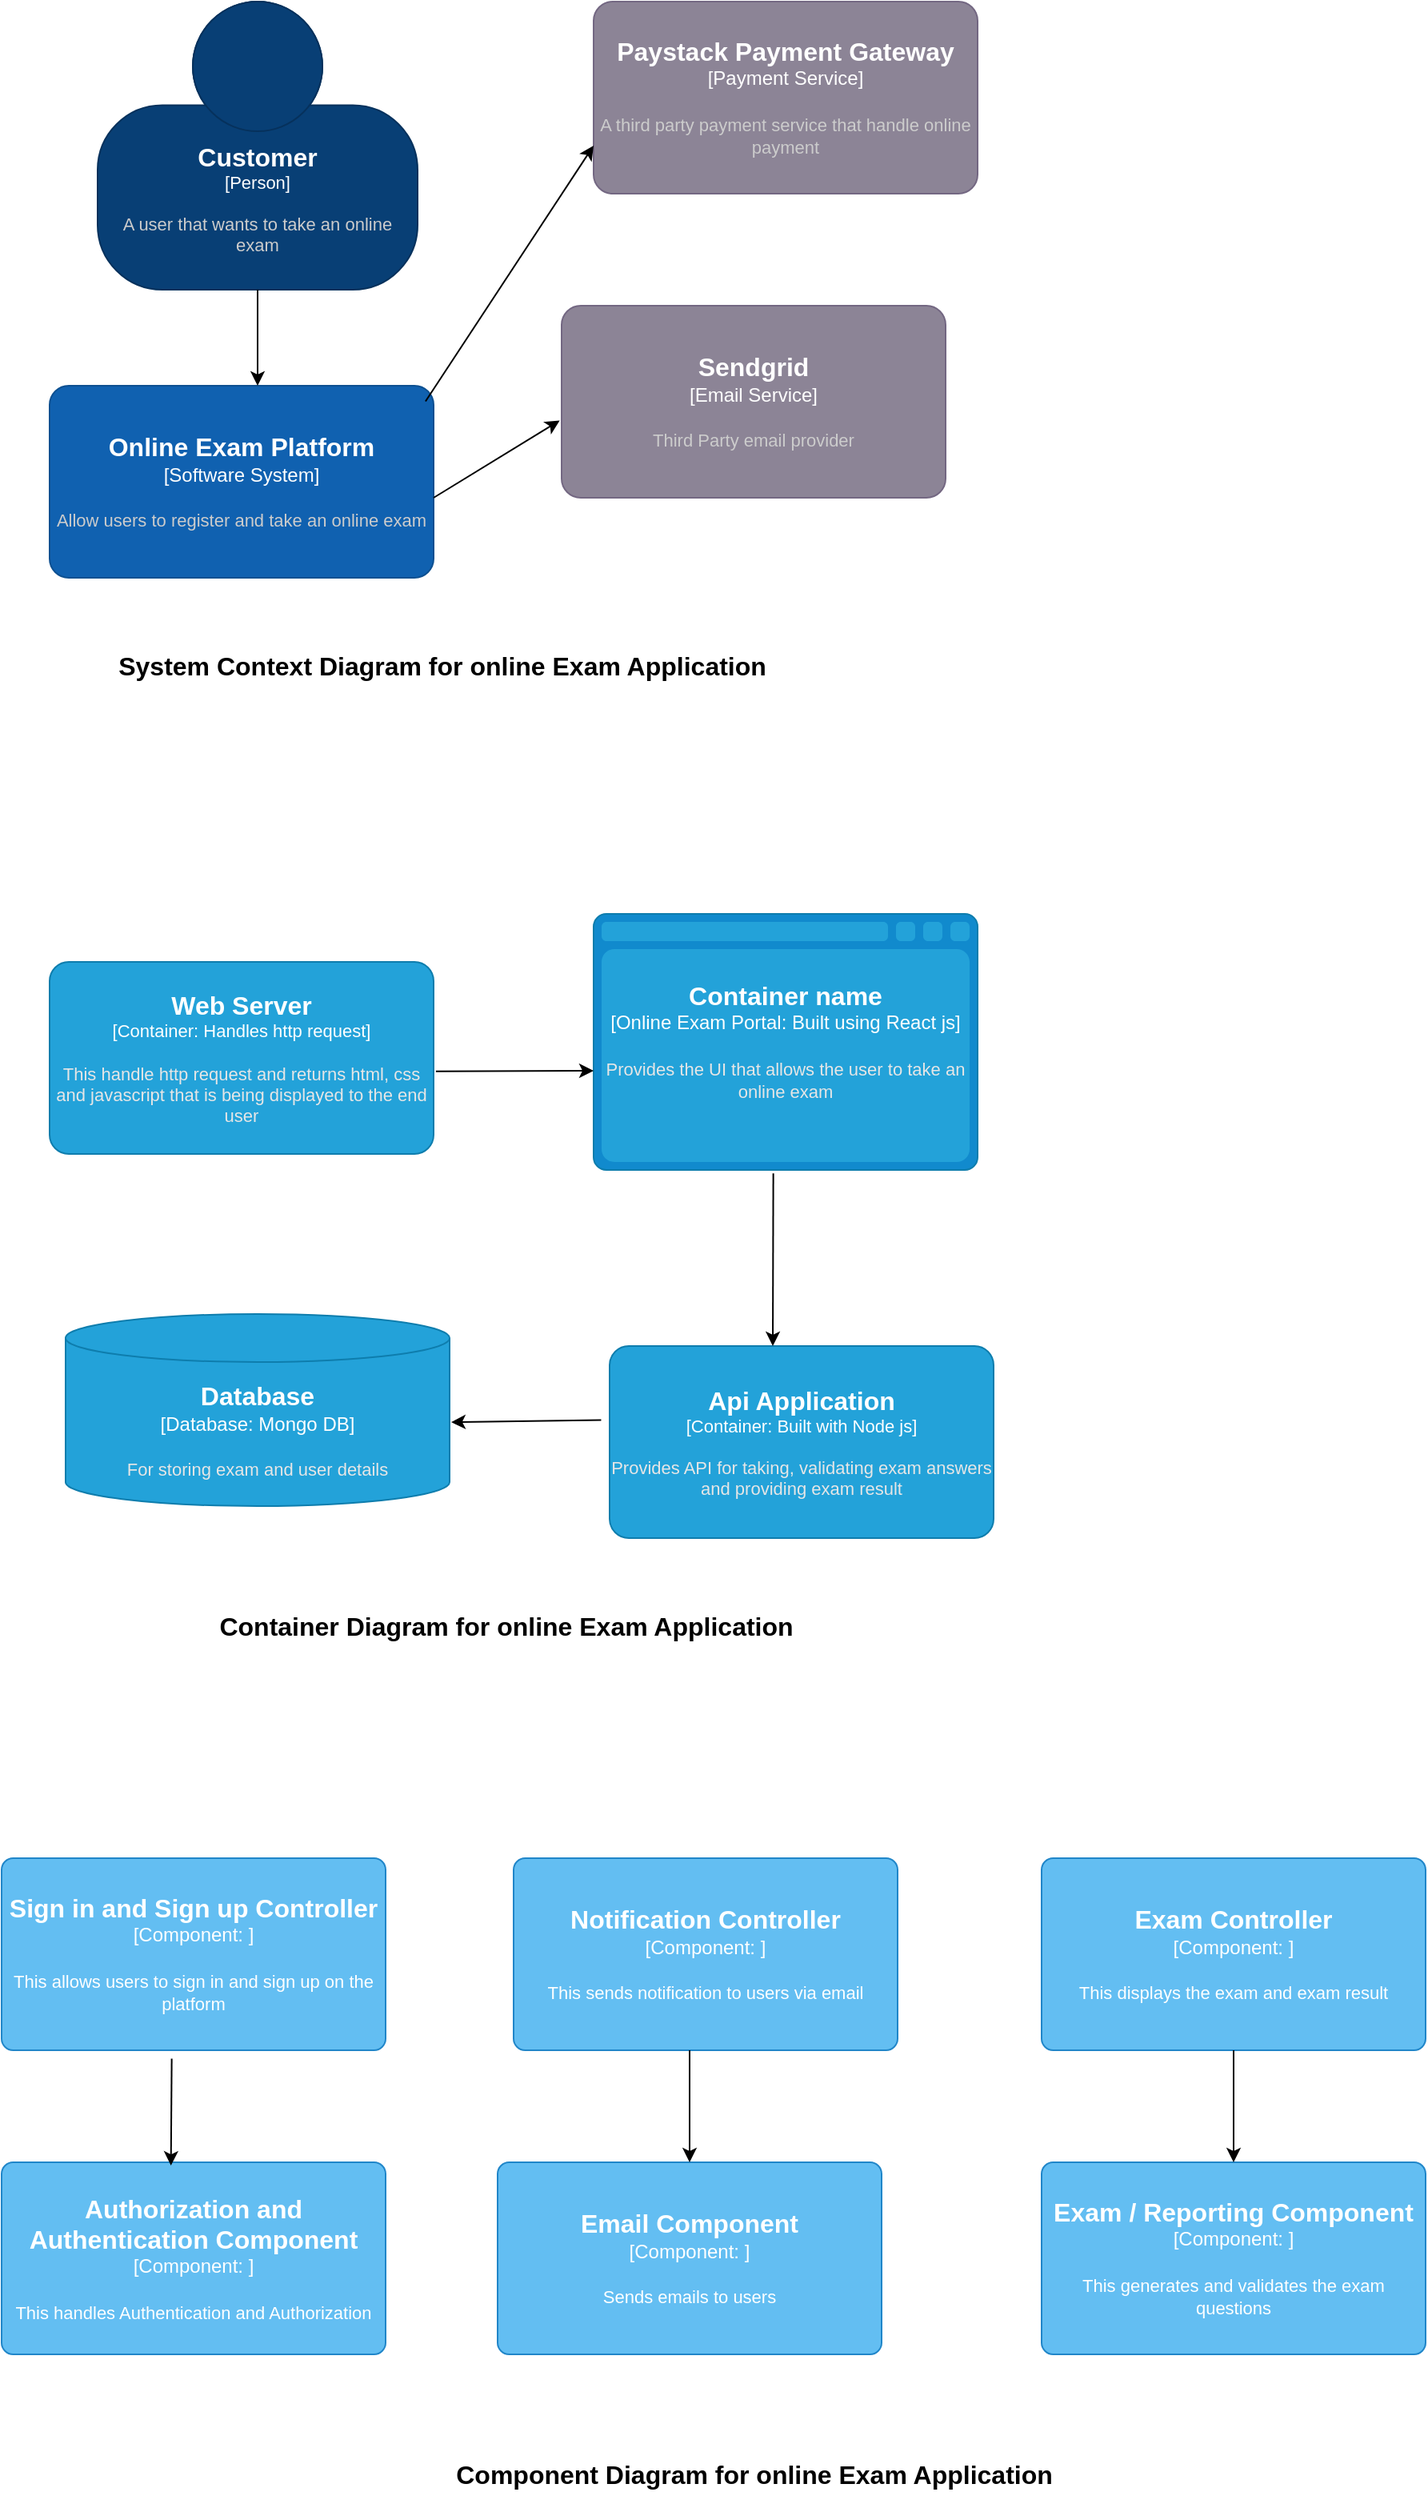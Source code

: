 <mxfile version="21.1.2" type="github">
  <diagram name="Page-1" id="EJOIkDZQvGeuRmHc1DrX">
    <mxGraphModel dx="1179" dy="686" grid="1" gridSize="10" guides="1" tooltips="1" connect="1" arrows="1" fold="1" page="1" pageScale="1" pageWidth="1100" pageHeight="1700" math="0" shadow="0">
      <root>
        <mxCell id="0" />
        <mxCell id="1" parent="0" />
        <object placeholders="1" c4Name="Customer" c4Type="Person" c4Description="A user that wants to take an online exam&#xa;" label="&lt;font style=&quot;font-size: 16px&quot;&gt;&lt;b&gt;%c4Name%&lt;/b&gt;&lt;/font&gt;&lt;div&gt;[%c4Type%]&lt;/div&gt;&lt;br&gt;&lt;div&gt;&lt;font style=&quot;font-size: 11px&quot;&gt;&lt;font color=&quot;#cccccc&quot;&gt;%c4Description%&lt;/font&gt;&lt;/div&gt;" id="nLN0NpIm_SWF-HJq-x7p-1">
          <mxCell style="html=1;fontSize=11;dashed=0;whiteSpace=wrap;fillColor=#083F75;strokeColor=#06315C;fontColor=#ffffff;shape=mxgraph.c4.person2;align=center;metaEdit=1;points=[[0.5,0,0],[1,0.5,0],[1,0.75,0],[0.75,1,0],[0.5,1,0],[0.25,1,0],[0,0.75,0],[0,0.5,0]];resizable=0;" vertex="1" parent="1">
            <mxGeometry x="100" y="30" width="200" height="180" as="geometry" />
          </mxCell>
        </object>
        <object placeholders="1" c4Name="Online Exam Platform&#xa;" c4Type="Software System" c4Description="Allow users to register and take an online exam" label="&lt;font style=&quot;font-size: 16px&quot;&gt;&lt;b&gt;%c4Name%&lt;/b&gt;&lt;/font&gt;&lt;div&gt;[%c4Type%]&lt;/div&gt;&lt;br&gt;&lt;div&gt;&lt;font style=&quot;font-size: 11px&quot;&gt;&lt;font color=&quot;#cccccc&quot;&gt;%c4Description%&lt;/font&gt;&lt;/div&gt;" id="nLN0NpIm_SWF-HJq-x7p-2">
          <mxCell style="rounded=1;whiteSpace=wrap;html=1;labelBackgroundColor=none;fillColor=#1061B0;fontColor=#ffffff;align=center;arcSize=10;strokeColor=#0D5091;metaEdit=1;resizable=0;points=[[0.25,0,0],[0.5,0,0],[0.75,0,0],[1,0.25,0],[1,0.5,0],[1,0.75,0],[0.75,1,0],[0.5,1,0],[0.25,1,0],[0,0.75,0],[0,0.5,0],[0,0.25,0]];" vertex="1" parent="1">
            <mxGeometry x="70" y="270" width="240" height="120" as="geometry" />
          </mxCell>
        </object>
        <object placeholders="1" c4Name="Paystack Payment Gateway" c4Type="Payment Service" c4Description="A third party payment service that handle online payment" label="&lt;font style=&quot;font-size: 16px&quot;&gt;&lt;b&gt;%c4Name%&lt;/b&gt;&lt;/font&gt;&lt;div&gt;[%c4Type%]&lt;/div&gt;&lt;br&gt;&lt;div&gt;&lt;font style=&quot;font-size: 11px&quot;&gt;&lt;font color=&quot;#cccccc&quot;&gt;%c4Description%&lt;/font&gt;&lt;/div&gt;" id="nLN0NpIm_SWF-HJq-x7p-3">
          <mxCell style="rounded=1;whiteSpace=wrap;html=1;labelBackgroundColor=none;fillColor=#8C8496;fontColor=#ffffff;align=center;arcSize=10;strokeColor=#736782;metaEdit=1;resizable=0;points=[[0.25,0,0],[0.5,0,0],[0.75,0,0],[1,0.25,0],[1,0.5,0],[1,0.75,0],[0.75,1,0],[0.5,1,0],[0.25,1,0],[0,0.75,0],[0,0.5,0],[0,0.25,0]];" vertex="1" parent="1">
            <mxGeometry x="410" y="30" width="240" height="120" as="geometry" />
          </mxCell>
        </object>
        <object placeholders="1" c4Name="Sendgrid" c4Type="Email Service" c4Description="Third Party email provider" label="&lt;font style=&quot;font-size: 16px&quot;&gt;&lt;b&gt;%c4Name%&lt;/b&gt;&lt;/font&gt;&lt;div&gt;[%c4Type%]&lt;/div&gt;&lt;br&gt;&lt;div&gt;&lt;font style=&quot;font-size: 11px&quot;&gt;&lt;font color=&quot;#cccccc&quot;&gt;%c4Description%&lt;/font&gt;&lt;/div&gt;" id="nLN0NpIm_SWF-HJq-x7p-6">
          <mxCell style="rounded=1;whiteSpace=wrap;html=1;labelBackgroundColor=none;fillColor=#8C8496;fontColor=#ffffff;align=center;arcSize=10;strokeColor=#736782;metaEdit=1;resizable=0;points=[[0.25,0,0],[0.5,0,0],[0.75,0,0],[1,0.25,0],[1,0.5,0],[1,0.75,0],[0.75,1,0],[0.5,1,0],[0.25,1,0],[0,0.75,0],[0,0.5,0],[0,0.25,0]];" vertex="1" parent="1">
            <mxGeometry x="390" y="220" width="240" height="120" as="geometry" />
          </mxCell>
        </object>
        <mxCell id="nLN0NpIm_SWF-HJq-x7p-7" value="" style="endArrow=classic;html=1;rounded=0;" edge="1" parent="1" source="nLN0NpIm_SWF-HJq-x7p-1">
          <mxGeometry width="50" height="50" relative="1" as="geometry">
            <mxPoint x="190" y="200" as="sourcePoint" />
            <mxPoint x="200" y="270" as="targetPoint" />
          </mxGeometry>
        </mxCell>
        <mxCell id="nLN0NpIm_SWF-HJq-x7p-9" value="" style="endArrow=classic;html=1;rounded=0;exitX=0.979;exitY=0.081;exitDx=0;exitDy=0;exitPerimeter=0;entryX=0;entryY=0.75;entryDx=0;entryDy=0;entryPerimeter=0;" edge="1" parent="1" source="nLN0NpIm_SWF-HJq-x7p-2" target="nLN0NpIm_SWF-HJq-x7p-3">
          <mxGeometry width="50" height="50" relative="1" as="geometry">
            <mxPoint x="400" y="360" as="sourcePoint" />
            <mxPoint x="450" y="310" as="targetPoint" />
          </mxGeometry>
        </mxCell>
        <mxCell id="nLN0NpIm_SWF-HJq-x7p-10" value="" style="endArrow=classic;html=1;rounded=0;entryX=-0.005;entryY=0.598;entryDx=0;entryDy=0;entryPerimeter=0;" edge="1" parent="1" target="nLN0NpIm_SWF-HJq-x7p-6">
          <mxGeometry width="50" height="50" relative="1" as="geometry">
            <mxPoint x="310" y="340" as="sourcePoint" />
            <mxPoint x="390" y="330" as="targetPoint" />
          </mxGeometry>
        </mxCell>
        <mxCell id="nLN0NpIm_SWF-HJq-x7p-11" value="&lt;b&gt;&lt;font style=&quot;font-size: 16px;&quot;&gt;System Context Diagram for online Exam Application&lt;/font&gt;&lt;/b&gt;" style="text;html=1;align=center;verticalAlign=middle;resizable=0;points=[];autosize=1;strokeColor=none;fillColor=none;" vertex="1" parent="1">
          <mxGeometry x="100" y="430" width="430" height="30" as="geometry" />
        </mxCell>
        <object placeholders="1" c4Name="Web Server" c4Type="Container" c4Technology="Handles http request" c4Description="This handle http request and returns html, css and javascript that is being displayed to the end user" label="&lt;font style=&quot;font-size: 16px&quot;&gt;&lt;b&gt;%c4Name%&lt;/b&gt;&lt;/font&gt;&lt;div&gt;[%c4Type%: %c4Technology%]&lt;/div&gt;&lt;br&gt;&lt;div&gt;&lt;font style=&quot;font-size: 11px&quot;&gt;&lt;font color=&quot;#E6E6E6&quot;&gt;%c4Description%&lt;/font&gt;&lt;/div&gt;" id="nLN0NpIm_SWF-HJq-x7p-12">
          <mxCell style="rounded=1;whiteSpace=wrap;html=1;fontSize=11;labelBackgroundColor=none;fillColor=#23A2D9;fontColor=#ffffff;align=center;arcSize=10;strokeColor=#0E7DAD;metaEdit=1;resizable=0;points=[[0.25,0,0],[0.5,0,0],[0.75,0,0],[1,0.25,0],[1,0.5,0],[1,0.75,0],[0.75,1,0],[0.5,1,0],[0.25,1,0],[0,0.75,0],[0,0.5,0],[0,0.25,0]];" vertex="1" parent="1">
            <mxGeometry x="70" y="630" width="240" height="120" as="geometry" />
          </mxCell>
        </object>
        <object placeholders="1" c4Name="Api Application" c4Type="Container" c4Technology="Built with Node js" c4Description="Provides API for taking, validating exam answers and providing exam result" label="&lt;font style=&quot;font-size: 16px&quot;&gt;&lt;b&gt;%c4Name%&lt;/b&gt;&lt;/font&gt;&lt;div&gt;[%c4Type%: %c4Technology%]&lt;/div&gt;&lt;br&gt;&lt;div&gt;&lt;font style=&quot;font-size: 11px&quot;&gt;&lt;font color=&quot;#E6E6E6&quot;&gt;%c4Description%&lt;/font&gt;&lt;/div&gt;" id="nLN0NpIm_SWF-HJq-x7p-14">
          <mxCell style="rounded=1;whiteSpace=wrap;html=1;fontSize=11;labelBackgroundColor=none;fillColor=#23A2D9;fontColor=#ffffff;align=center;arcSize=10;strokeColor=#0E7DAD;metaEdit=1;resizable=0;points=[[0.25,0,0],[0.5,0,0],[0.75,0,0],[1,0.25,0],[1,0.5,0],[1,0.75,0],[0.75,1,0],[0.5,1,0],[0.25,1,0],[0,0.75,0],[0,0.5,0],[0,0.25,0]];" vertex="1" parent="1">
            <mxGeometry x="420" y="870" width="240" height="120" as="geometry" />
          </mxCell>
        </object>
        <object placeholders="1" c4Type="Container name" c4Container="Online Exam Portal" c4Technology="Built using React js" c4Description="Provides the UI that allows the user to take an online exam" label="&lt;font style=&quot;font-size: 16px&quot;&gt;&lt;b&gt;%c4Type%&lt;/b&gt;&lt;/font&gt;&lt;div&gt;[%c4Container%:&amp;nbsp;%c4Technology%]&lt;/div&gt;&lt;br&gt;&lt;div&gt;&lt;font style=&quot;font-size: 11px&quot;&gt;&lt;font color=&quot;#E6E6E6&quot;&gt;%c4Description%&lt;/font&gt;&lt;/div&gt;" id="nLN0NpIm_SWF-HJq-x7p-16">
          <mxCell style="shape=mxgraph.c4.webBrowserContainer2;whiteSpace=wrap;html=1;boundedLbl=1;rounded=0;labelBackgroundColor=none;strokeColor=#118ACD;fillColor=#23A2D9;strokeColor=#118ACD;strokeColor2=#0E7DAD;fontSize=12;fontColor=#ffffff;align=center;metaEdit=1;points=[[0.5,0,0],[1,0.25,0],[1,0.5,0],[1,0.75,0],[0.5,1,0],[0,0.75,0],[0,0.5,0],[0,0.25,0]];resizable=0;" vertex="1" parent="1">
            <mxGeometry x="410" y="600" width="240" height="160" as="geometry" />
          </mxCell>
        </object>
        <object placeholders="1" c4Type="Database" c4Container="Database" c4Technology="Mongo DB" c4Description="For storing exam and user details" label="&lt;font style=&quot;font-size: 16px&quot;&gt;&lt;b&gt;%c4Type%&lt;/b&gt;&lt;/font&gt;&lt;div&gt;[%c4Container%:&amp;nbsp;%c4Technology%]&lt;/div&gt;&lt;br&gt;&lt;div&gt;&lt;font style=&quot;font-size: 11px&quot;&gt;&lt;font color=&quot;#E6E6E6&quot;&gt;%c4Description%&lt;/font&gt;&lt;/div&gt;" id="nLN0NpIm_SWF-HJq-x7p-17">
          <mxCell style="shape=cylinder3;size=15;whiteSpace=wrap;html=1;boundedLbl=1;rounded=0;labelBackgroundColor=none;fillColor=#23A2D9;fontSize=12;fontColor=#ffffff;align=center;strokeColor=#0E7DAD;metaEdit=1;points=[[0.5,0,0],[1,0.25,0],[1,0.5,0],[1,0.75,0],[0.5,1,0],[0,0.75,0],[0,0.5,0],[0,0.25,0]];resizable=0;" vertex="1" parent="1">
            <mxGeometry x="80" y="850" width="240" height="120" as="geometry" />
          </mxCell>
        </object>
        <object placeholders="1" c4Name="Sign in and Sign up Controller" c4Type="Component" c4Technology="" c4Description="This allows users to sign in and sign up on the platform" label="&lt;font style=&quot;font-size: 16px&quot;&gt;&lt;b&gt;%c4Name%&lt;/b&gt;&lt;/font&gt;&lt;div&gt;[%c4Type%: %c4Technology%]&lt;/div&gt;&lt;br&gt;&lt;div&gt;&lt;font style=&quot;font-size: 11px&quot;&gt;%c4Description%&lt;/font&gt;&lt;/div&gt;" id="nLN0NpIm_SWF-HJq-x7p-18">
          <mxCell style="rounded=1;whiteSpace=wrap;html=1;labelBackgroundColor=none;fillColor=#63BEF2;fontColor=#ffffff;align=center;arcSize=6;strokeColor=#2086C9;metaEdit=1;resizable=0;points=[[0.25,0,0],[0.5,0,0],[0.75,0,0],[1,0.25,0],[1,0.5,0],[1,0.75,0],[0.75,1,0],[0.5,1,0],[0.25,1,0],[0,0.75,0],[0,0.5,0],[0,0.25,0]];" vertex="1" parent="1">
            <mxGeometry x="40" y="1190" width="240" height="120" as="geometry" />
          </mxCell>
        </object>
        <object placeholders="1" c4Name="Email Component" c4Type="Component" c4Technology="" c4Description="Sends emails to users" label="&lt;font style=&quot;font-size: 16px&quot;&gt;&lt;b&gt;%c4Name%&lt;/b&gt;&lt;/font&gt;&lt;div&gt;[%c4Type%: %c4Technology%]&lt;/div&gt;&lt;br&gt;&lt;div&gt;&lt;font style=&quot;font-size: 11px&quot;&gt;%c4Description%&lt;/font&gt;&lt;/div&gt;" id="nLN0NpIm_SWF-HJq-x7p-19">
          <mxCell style="rounded=1;whiteSpace=wrap;html=1;labelBackgroundColor=none;fillColor=#63BEF2;fontColor=#ffffff;align=center;arcSize=6;strokeColor=#2086C9;metaEdit=1;resizable=0;points=[[0.25,0,0],[0.5,0,0],[0.75,0,0],[1,0.25,0],[1,0.5,0],[1,0.75,0],[0.75,1,0],[0.5,1,0],[0.25,1,0],[0,0.75,0],[0,0.5,0],[0,0.25,0]];" vertex="1" parent="1">
            <mxGeometry x="350" y="1380" width="240" height="120" as="geometry" />
          </mxCell>
        </object>
        <object placeholders="1" c4Name="Authorization and Authentication Component" c4Type="Component" c4Technology="" c4Description="This handles Authentication and Authorization" label="&lt;font style=&quot;font-size: 16px&quot;&gt;&lt;b&gt;%c4Name%&lt;/b&gt;&lt;/font&gt;&lt;div&gt;[%c4Type%: %c4Technology%]&lt;/div&gt;&lt;br&gt;&lt;div&gt;&lt;font style=&quot;font-size: 11px&quot;&gt;%c4Description%&lt;/font&gt;&lt;/div&gt;" id="nLN0NpIm_SWF-HJq-x7p-20">
          <mxCell style="rounded=1;whiteSpace=wrap;html=1;labelBackgroundColor=none;fillColor=#63BEF2;fontColor=#ffffff;align=center;arcSize=6;strokeColor=#2086C9;metaEdit=1;resizable=0;points=[[0.25,0,0],[0.5,0,0],[0.75,0,0],[1,0.25,0],[1,0.5,0],[1,0.75,0],[0.75,1,0],[0.5,1,0],[0.25,1,0],[0,0.75,0],[0,0.5,0],[0,0.25,0]];" vertex="1" parent="1">
            <mxGeometry x="40" y="1380" width="240" height="120" as="geometry" />
          </mxCell>
        </object>
        <object placeholders="1" c4Name="Exam Controller" c4Type="Component" c4Technology="" c4Description="This displays the exam and exam result" label="&lt;font style=&quot;font-size: 16px&quot;&gt;&lt;b&gt;%c4Name%&lt;/b&gt;&lt;/font&gt;&lt;div&gt;[%c4Type%: %c4Technology%]&lt;/div&gt;&lt;br&gt;&lt;div&gt;&lt;font style=&quot;font-size: 11px&quot;&gt;%c4Description%&lt;/font&gt;&lt;/div&gt;" id="nLN0NpIm_SWF-HJq-x7p-21">
          <mxCell style="rounded=1;whiteSpace=wrap;html=1;labelBackgroundColor=none;fillColor=#63BEF2;fontColor=#ffffff;align=center;arcSize=6;strokeColor=#2086C9;metaEdit=1;resizable=0;points=[[0.25,0,0],[0.5,0,0],[0.75,0,0],[1,0.25,0],[1,0.5,0],[1,0.75,0],[0.75,1,0],[0.5,1,0],[0.25,1,0],[0,0.75,0],[0,0.5,0],[0,0.25,0]];" vertex="1" parent="1">
            <mxGeometry x="690" y="1190" width="240" height="120" as="geometry" />
          </mxCell>
        </object>
        <object placeholders="1" c4Name="Notification Controller" c4Type="Component" c4Technology="" c4Description="This sends notification to users via email" label="&lt;font style=&quot;font-size: 16px&quot;&gt;&lt;b&gt;%c4Name%&lt;/b&gt;&lt;/font&gt;&lt;div&gt;[%c4Type%: %c4Technology%]&lt;/div&gt;&lt;br&gt;&lt;div&gt;&lt;font style=&quot;font-size: 11px&quot;&gt;%c4Description%&lt;/font&gt;&lt;/div&gt;" id="nLN0NpIm_SWF-HJq-x7p-22">
          <mxCell style="rounded=1;whiteSpace=wrap;html=1;labelBackgroundColor=none;fillColor=#63BEF2;fontColor=#ffffff;align=center;arcSize=6;strokeColor=#2086C9;metaEdit=1;resizable=0;points=[[0.25,0,0],[0.5,0,0],[0.75,0,0],[1,0.25,0],[1,0.5,0],[1,0.75,0],[0.75,1,0],[0.5,1,0],[0.25,1,0],[0,0.75,0],[0,0.5,0],[0,0.25,0]];" vertex="1" parent="1">
            <mxGeometry x="360" y="1190" width="240" height="120" as="geometry" />
          </mxCell>
        </object>
        <object placeholders="1" c4Name="Exam / Reporting Component" c4Type="Component" c4Technology="" c4Description="This generates and validates the exam questions" label="&lt;font style=&quot;font-size: 16px&quot;&gt;&lt;b&gt;%c4Name%&lt;/b&gt;&lt;/font&gt;&lt;div&gt;[%c4Type%: %c4Technology%]&lt;/div&gt;&lt;br&gt;&lt;div&gt;&lt;font style=&quot;font-size: 11px&quot;&gt;%c4Description%&lt;/font&gt;&lt;/div&gt;" id="nLN0NpIm_SWF-HJq-x7p-23">
          <mxCell style="rounded=1;whiteSpace=wrap;html=1;labelBackgroundColor=none;fillColor=#63BEF2;fontColor=#ffffff;align=center;arcSize=6;strokeColor=#2086C9;metaEdit=1;resizable=0;points=[[0.25,0,0],[0.5,0,0],[0.75,0,0],[1,0.25,0],[1,0.5,0],[1,0.75,0],[0.75,1,0],[0.5,1,0],[0.25,1,0],[0,0.75,0],[0,0.5,0],[0,0.25,0]];" vertex="1" parent="1">
            <mxGeometry x="690" y="1380" width="240" height="120" as="geometry" />
          </mxCell>
        </object>
        <mxCell id="nLN0NpIm_SWF-HJq-x7p-24" value="&lt;b&gt;&lt;font style=&quot;font-size: 16px;&quot;&gt;Component Diagram for online Exam Application&lt;/font&gt;&lt;/b&gt;" style="text;html=1;align=center;verticalAlign=middle;resizable=0;points=[];autosize=1;strokeColor=none;fillColor=none;" vertex="1" parent="1">
          <mxGeometry x="310" y="1560" width="400" height="30" as="geometry" />
        </mxCell>
        <mxCell id="nLN0NpIm_SWF-HJq-x7p-25" value="&lt;b&gt;&lt;font style=&quot;font-size: 16px;&quot;&gt;Container Diagram for online Exam Application&lt;/font&gt;&lt;/b&gt;" style="text;html=1;align=center;verticalAlign=middle;resizable=0;points=[];autosize=1;strokeColor=none;fillColor=none;" vertex="1" parent="1">
          <mxGeometry x="165" y="1030" width="380" height="30" as="geometry" />
        </mxCell>
        <mxCell id="nLN0NpIm_SWF-HJq-x7p-28" value="" style="endArrow=classic;html=1;rounded=0;exitX=1.006;exitY=0.57;exitDx=0;exitDy=0;exitPerimeter=0;" edge="1" parent="1" source="nLN0NpIm_SWF-HJq-x7p-12">
          <mxGeometry width="50" height="50" relative="1" as="geometry">
            <mxPoint x="400" y="810" as="sourcePoint" />
            <mxPoint x="410" y="698" as="targetPoint" />
          </mxGeometry>
        </mxCell>
        <mxCell id="nLN0NpIm_SWF-HJq-x7p-30" value="" style="endArrow=classic;html=1;rounded=0;exitX=0.468;exitY=1.013;exitDx=0;exitDy=0;exitPerimeter=0;" edge="1" parent="1" source="nLN0NpIm_SWF-HJq-x7p-16">
          <mxGeometry width="50" height="50" relative="1" as="geometry">
            <mxPoint x="400" y="810" as="sourcePoint" />
            <mxPoint x="522" y="870" as="targetPoint" />
          </mxGeometry>
        </mxCell>
        <mxCell id="nLN0NpIm_SWF-HJq-x7p-31" value="" style="endArrow=classic;html=1;rounded=0;entryX=1.004;entryY=0.563;entryDx=0;entryDy=0;entryPerimeter=0;exitX=-0.022;exitY=0.385;exitDx=0;exitDy=0;exitPerimeter=0;" edge="1" parent="1" source="nLN0NpIm_SWF-HJq-x7p-14" target="nLN0NpIm_SWF-HJq-x7p-17">
          <mxGeometry width="50" height="50" relative="1" as="geometry">
            <mxPoint x="400" y="810" as="sourcePoint" />
            <mxPoint x="450" y="760" as="targetPoint" />
          </mxGeometry>
        </mxCell>
        <mxCell id="nLN0NpIm_SWF-HJq-x7p-32" value="" style="endArrow=classic;html=1;rounded=0;exitX=0.443;exitY=1.044;exitDx=0;exitDy=0;exitPerimeter=0;entryX=0.441;entryY=0.017;entryDx=0;entryDy=0;entryPerimeter=0;" edge="1" parent="1" source="nLN0NpIm_SWF-HJq-x7p-18" target="nLN0NpIm_SWF-HJq-x7p-20">
          <mxGeometry width="50" height="50" relative="1" as="geometry">
            <mxPoint x="400" y="1310" as="sourcePoint" />
            <mxPoint x="146" y="1370" as="targetPoint" />
          </mxGeometry>
        </mxCell>
        <mxCell id="nLN0NpIm_SWF-HJq-x7p-33" value="" style="endArrow=classic;html=1;rounded=0;" edge="1" parent="1">
          <mxGeometry width="50" height="50" relative="1" as="geometry">
            <mxPoint x="470" y="1310" as="sourcePoint" />
            <mxPoint x="470" y="1380" as="targetPoint" />
          </mxGeometry>
        </mxCell>
        <mxCell id="nLN0NpIm_SWF-HJq-x7p-35" value="" style="endArrow=classic;html=1;rounded=0;exitX=0.5;exitY=1;exitDx=0;exitDy=0;exitPerimeter=0;entryX=0.5;entryY=0;entryDx=0;entryDy=0;entryPerimeter=0;" edge="1" parent="1" source="nLN0NpIm_SWF-HJq-x7p-21" target="nLN0NpIm_SWF-HJq-x7p-23">
          <mxGeometry width="50" height="50" relative="1" as="geometry">
            <mxPoint x="400" y="1310" as="sourcePoint" />
            <mxPoint x="800" y="1360" as="targetPoint" />
          </mxGeometry>
        </mxCell>
      </root>
    </mxGraphModel>
  </diagram>
</mxfile>
